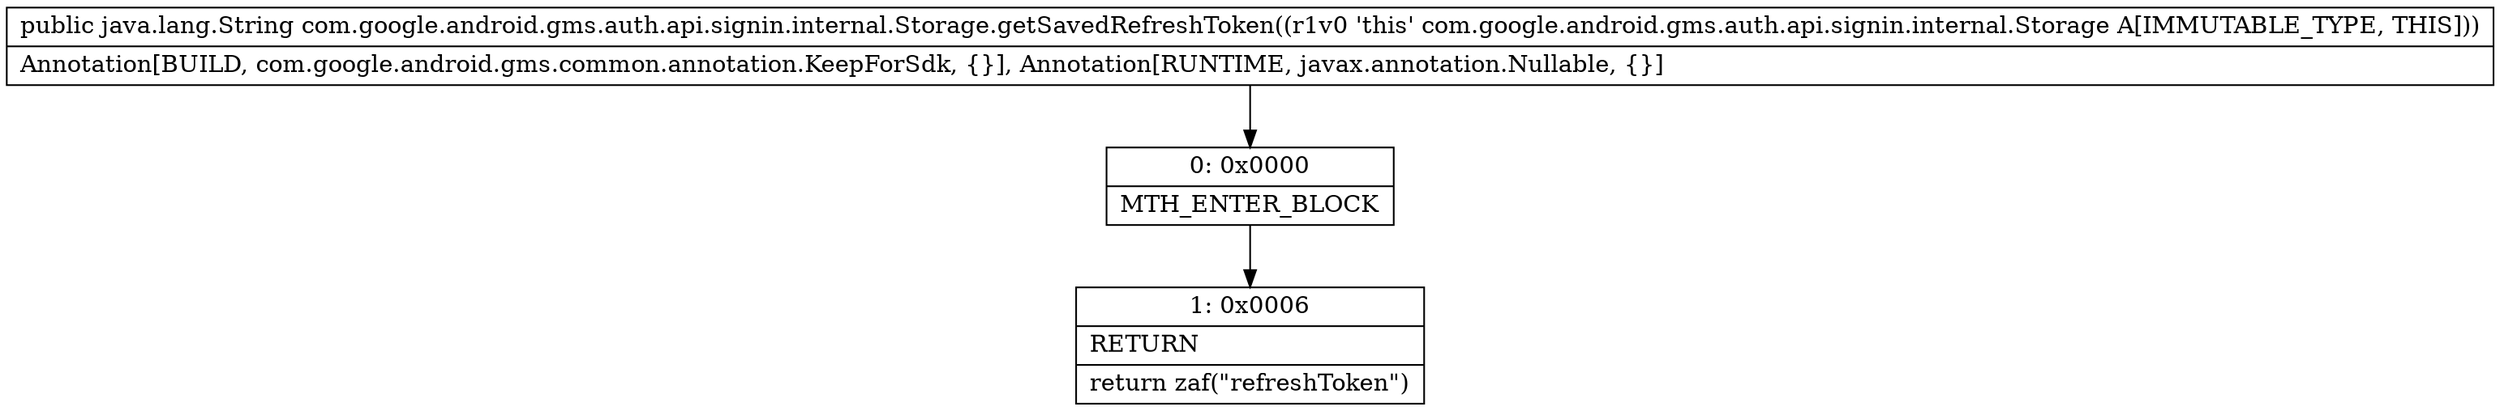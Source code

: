 digraph "CFG forcom.google.android.gms.auth.api.signin.internal.Storage.getSavedRefreshToken()Ljava\/lang\/String;" {
Node_0 [shape=record,label="{0\:\ 0x0000|MTH_ENTER_BLOCK\l}"];
Node_1 [shape=record,label="{1\:\ 0x0006|RETURN\l|return zaf(\"refreshToken\")\l}"];
MethodNode[shape=record,label="{public java.lang.String com.google.android.gms.auth.api.signin.internal.Storage.getSavedRefreshToken((r1v0 'this' com.google.android.gms.auth.api.signin.internal.Storage A[IMMUTABLE_TYPE, THIS]))  | Annotation[BUILD, com.google.android.gms.common.annotation.KeepForSdk, \{\}], Annotation[RUNTIME, javax.annotation.Nullable, \{\}]\l}"];
MethodNode -> Node_0;
Node_0 -> Node_1;
}

